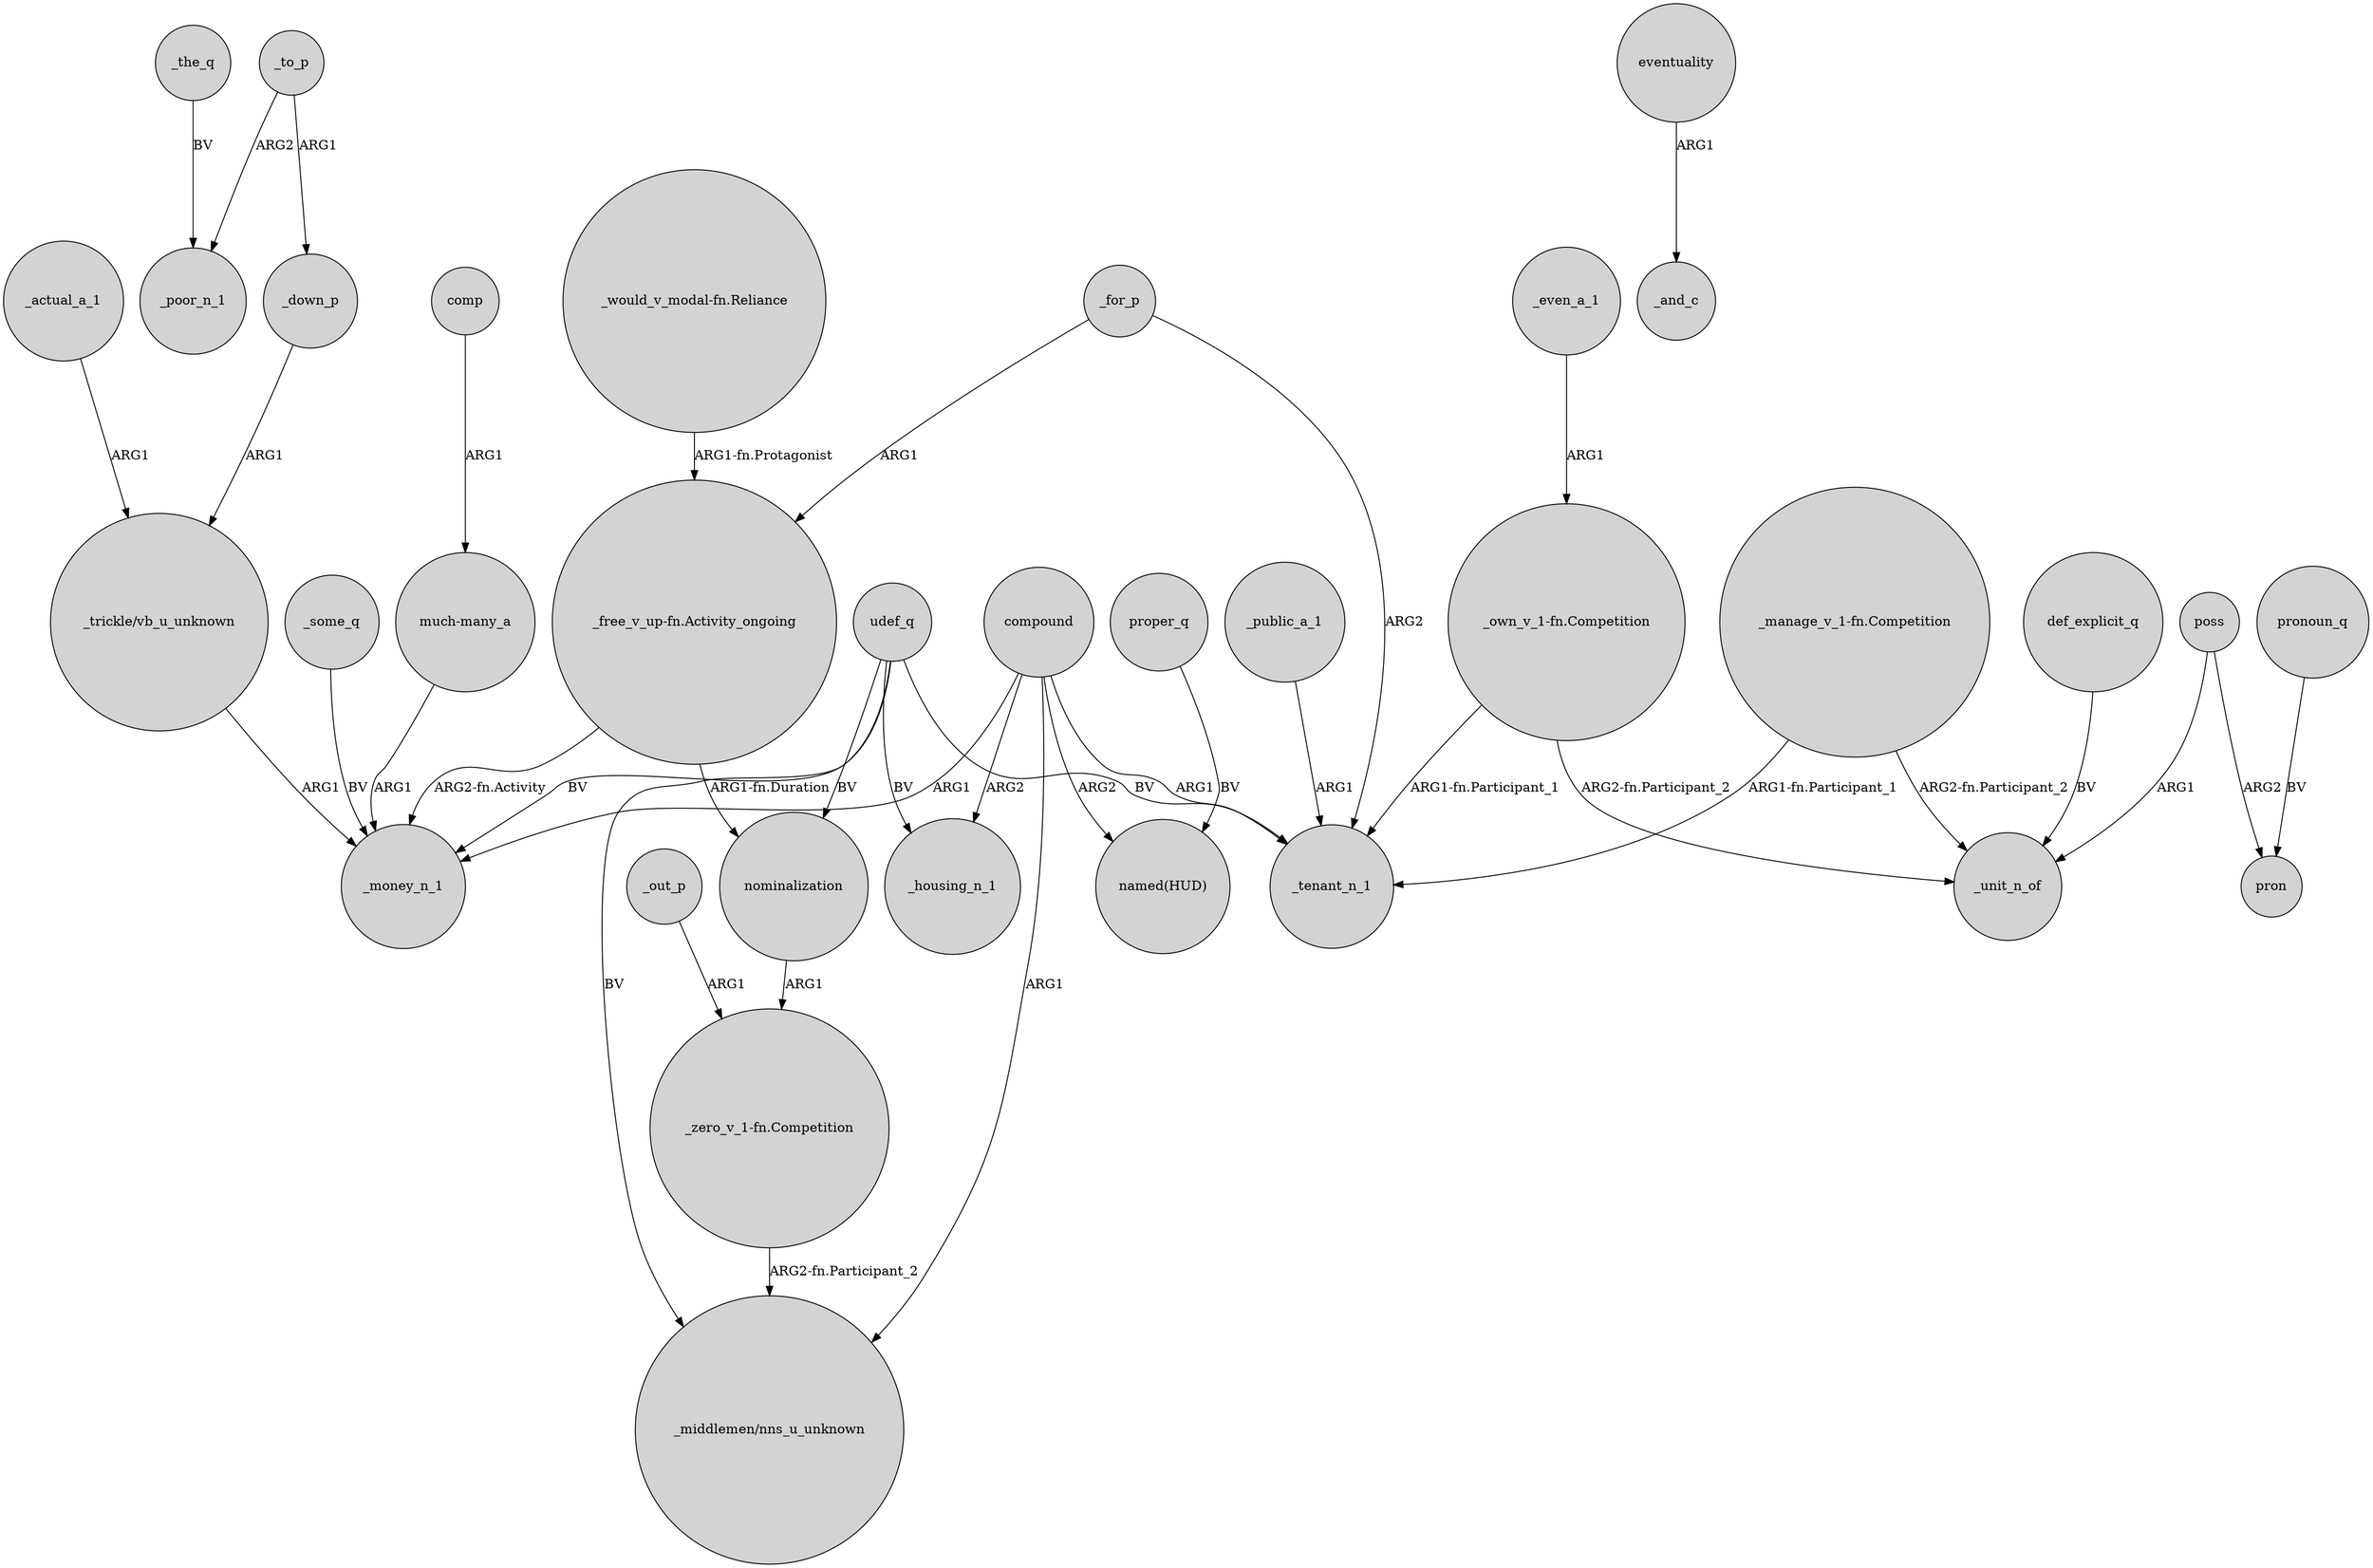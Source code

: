 digraph {
	node [shape=circle style=filled]
	_for_p -> "_free_v_up-fn.Activity_ongoing" [label=ARG1]
	_out_p -> "_zero_v_1-fn.Competition" [label=ARG1]
	"_free_v_up-fn.Activity_ongoing" -> _money_n_1 [label="ARG2-fn.Activity"]
	compound -> _housing_n_1 [label=ARG2]
	"_trickle/vb_u_unknown" -> _money_n_1 [label=ARG1]
	"_own_v_1-fn.Competition" -> _unit_n_of [label="ARG2-fn.Participant_2"]
	udef_q -> "_middlemen/nns_u_unknown" [label=BV]
	eventuality -> _and_c [label=ARG1]
	udef_q -> nominalization [label=BV]
	"_own_v_1-fn.Competition" -> _tenant_n_1 [label="ARG1-fn.Participant_1"]
	"_free_v_up-fn.Activity_ongoing" -> nominalization [label="ARG1-fn.Duration"]
	proper_q -> "named(HUD)" [label=BV]
	_the_q -> _poor_n_1 [label=BV]
	compound -> "_middlemen/nns_u_unknown" [label=ARG1]
	_actual_a_1 -> "_trickle/vb_u_unknown" [label=ARG1]
	_to_p -> _down_p [label=ARG1]
	compound -> _money_n_1 [label=ARG1]
	pronoun_q -> pron [label=BV]
	poss -> pron [label=ARG2]
	comp -> "much-many_a" [label=ARG1]
	def_explicit_q -> _unit_n_of [label=BV]
	"_manage_v_1-fn.Competition" -> _unit_n_of [label="ARG2-fn.Participant_2"]
	"_would_v_modal-fn.Reliance" -> "_free_v_up-fn.Activity_ongoing" [label="ARG1-fn.Protagonist"]
	udef_q -> _money_n_1 [label=BV]
	nominalization -> "_zero_v_1-fn.Competition" [label=ARG1]
	_public_a_1 -> _tenant_n_1 [label=ARG1]
	"_zero_v_1-fn.Competition" -> "_middlemen/nns_u_unknown" [label="ARG2-fn.Participant_2"]
	compound -> "named(HUD)" [label=ARG2]
	_some_q -> _money_n_1 [label=BV]
	compound -> _tenant_n_1 [label=ARG1]
	_to_p -> _poor_n_1 [label=ARG2]
	_for_p -> _tenant_n_1 [label=ARG2]
	poss -> _unit_n_of [label=ARG1]
	"_manage_v_1-fn.Competition" -> _tenant_n_1 [label="ARG1-fn.Participant_1"]
	_even_a_1 -> "_own_v_1-fn.Competition" [label=ARG1]
	"much-many_a" -> _money_n_1 [label=ARG1]
	_down_p -> "_trickle/vb_u_unknown" [label=ARG1]
	udef_q -> _tenant_n_1 [label=BV]
	udef_q -> _housing_n_1 [label=BV]
}
